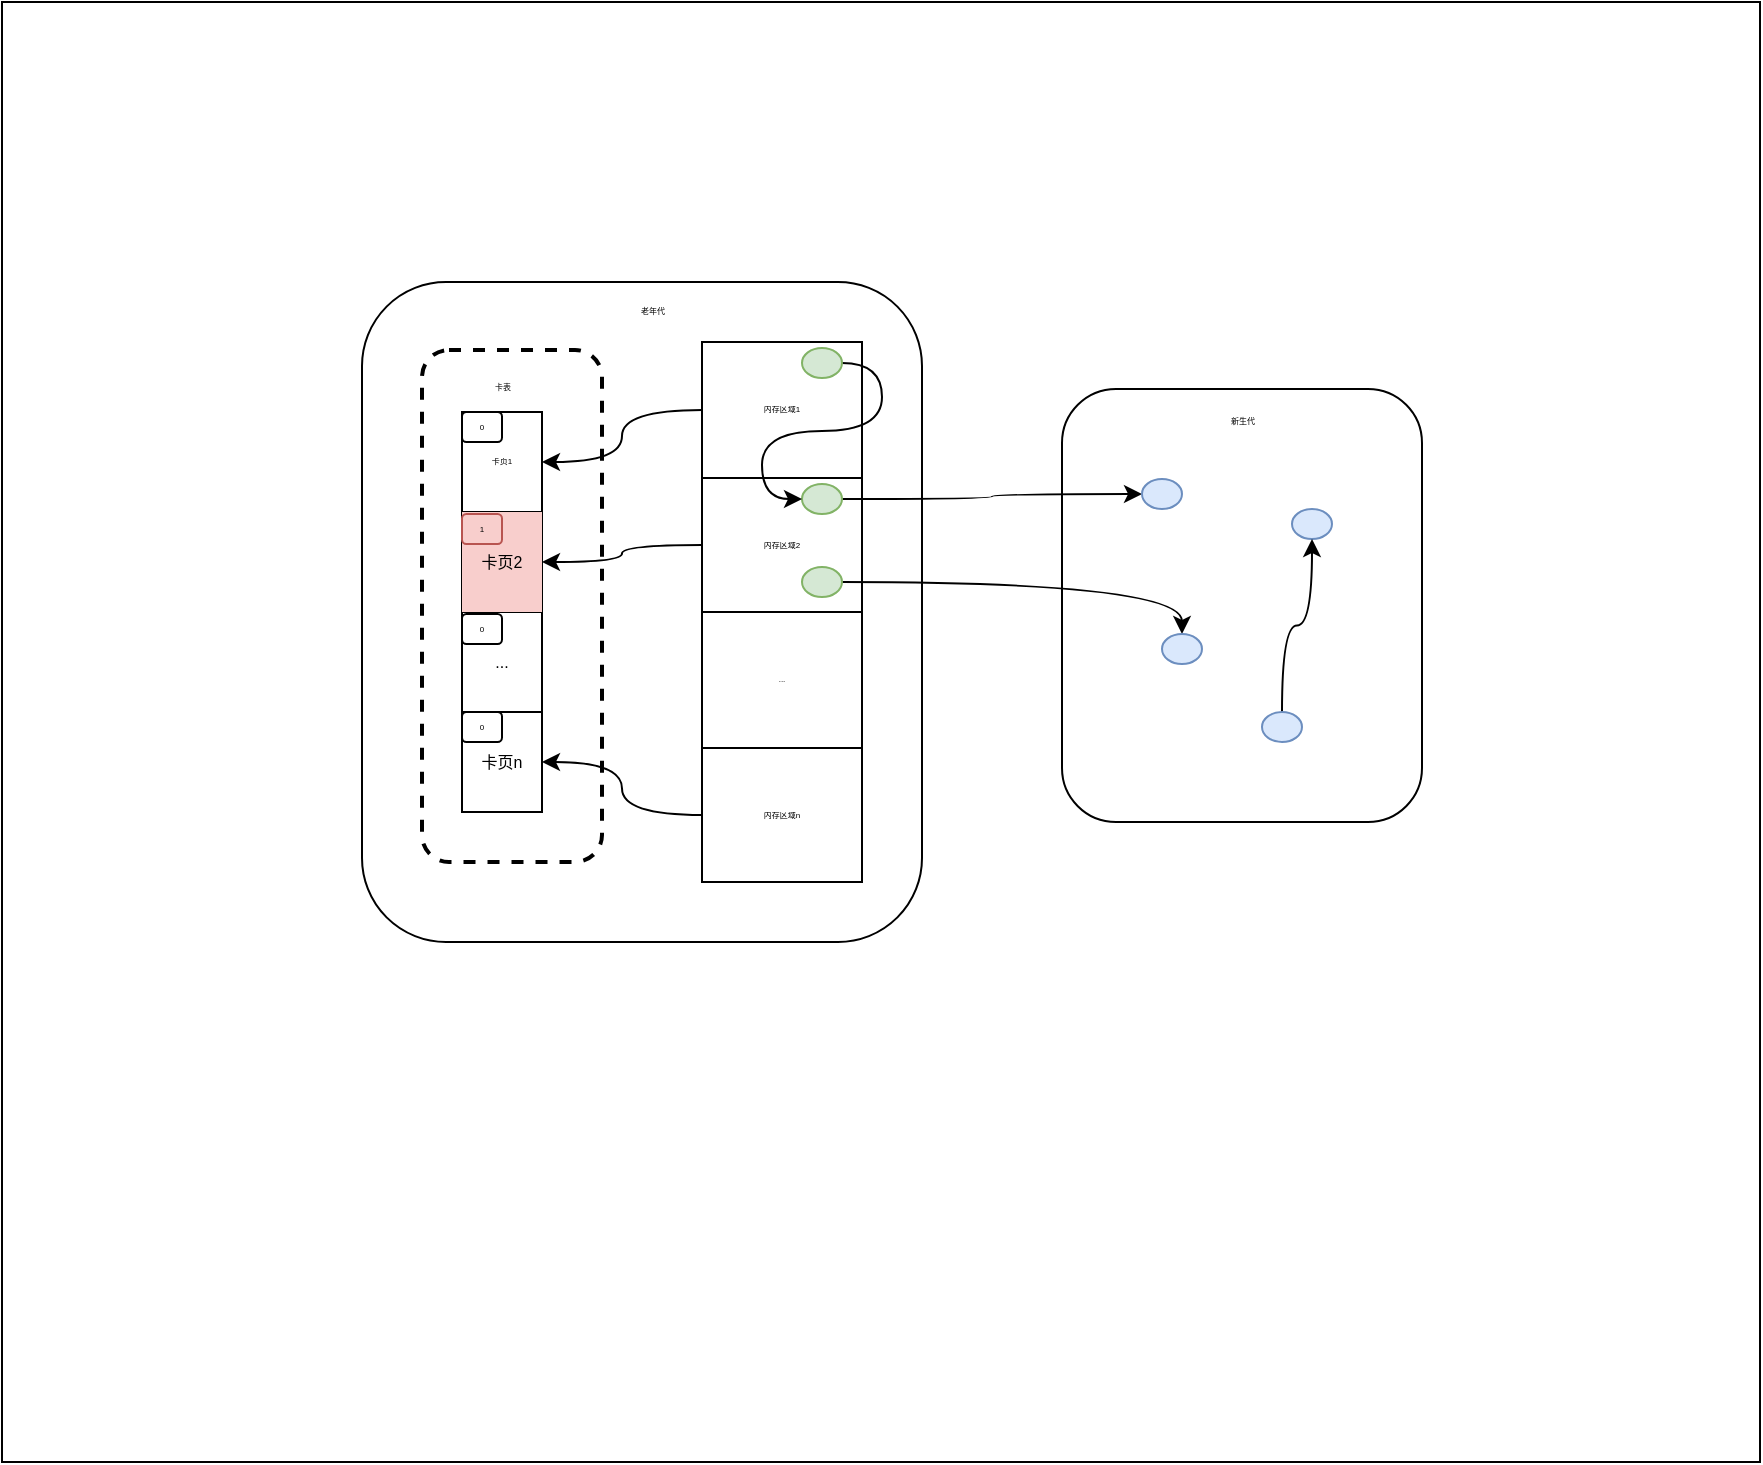 <mxfile version="15.9.6" type="github">
  <diagram id="5vlA0WiLaQtnM4CY3SOf" name="Page-1">
    <mxGraphModel dx="2012" dy="1804" grid="1" gridSize="10" guides="1" tooltips="1" connect="1" arrows="1" fold="1" page="1" pageScale="1" pageWidth="827" pageHeight="1169" math="0" shadow="0">
      <root>
        <mxCell id="0" />
        <mxCell id="1" parent="0" />
        <mxCell id="5ICQpxsMSVb3y06Schbl-2" value="" style="rounded=0;whiteSpace=wrap;html=1;" vertex="1" parent="1">
          <mxGeometry x="-70" y="-120" width="879" height="730" as="geometry" />
        </mxCell>
        <mxCell id="5ICQpxsMSVb3y06Schbl-3" value="" style="rounded=1;whiteSpace=wrap;html=1;" vertex="1" parent="1">
          <mxGeometry x="110" y="20" width="280" height="330" as="geometry" />
        </mxCell>
        <mxCell id="5ICQpxsMSVb3y06Schbl-92" value="" style="rounded=1;whiteSpace=wrap;html=1;fontSize=4;dashed=1;strokeWidth=2;" vertex="1" parent="1">
          <mxGeometry x="140" y="54" width="90" height="256" as="geometry" />
        </mxCell>
        <mxCell id="5ICQpxsMSVb3y06Schbl-4" value="" style="rounded=1;whiteSpace=wrap;html=1;" vertex="1" parent="1">
          <mxGeometry x="460" y="73.5" width="180" height="216.5" as="geometry" />
        </mxCell>
        <mxCell id="5ICQpxsMSVb3y06Schbl-45" value="" style="shape=table;startSize=0;container=1;collapsible=0;childLayout=tableLayout;fontSize=8;" vertex="1" parent="1">
          <mxGeometry x="160" y="85" width="40" height="200" as="geometry" />
        </mxCell>
        <mxCell id="5ICQpxsMSVb3y06Schbl-46" value="" style="shape=partialRectangle;collapsible=0;dropTarget=0;pointerEvents=0;fillColor=none;top=0;left=0;bottom=0;right=0;points=[[0,0.5],[1,0.5]];portConstraint=eastwest;fontSize=8;" vertex="1" parent="5ICQpxsMSVb3y06Schbl-45">
          <mxGeometry width="40" height="50" as="geometry" />
        </mxCell>
        <mxCell id="5ICQpxsMSVb3y06Schbl-47" value="卡页1" style="shape=partialRectangle;html=1;whiteSpace=wrap;connectable=0;overflow=hidden;fillColor=none;top=0;left=0;bottom=0;right=0;pointerEvents=1;fontSize=4;" vertex="1" parent="5ICQpxsMSVb3y06Schbl-46">
          <mxGeometry width="40" height="50" as="geometry">
            <mxRectangle width="40" height="50" as="alternateBounds" />
          </mxGeometry>
        </mxCell>
        <mxCell id="5ICQpxsMSVb3y06Schbl-48" value="" style="shape=partialRectangle;collapsible=0;dropTarget=0;pointerEvents=0;fillColor=none;top=0;left=0;bottom=0;right=0;points=[[0,0.5],[1,0.5]];portConstraint=eastwest;fontSize=8;" vertex="1" parent="5ICQpxsMSVb3y06Schbl-45">
          <mxGeometry y="50" width="40" height="50" as="geometry" />
        </mxCell>
        <mxCell id="5ICQpxsMSVb3y06Schbl-49" value="&lt;span style=&quot;font-size: 8px;&quot;&gt;卡页2&lt;/span&gt;" style="shape=partialRectangle;html=1;whiteSpace=wrap;connectable=0;overflow=hidden;fillColor=#f8cecc;top=0;left=0;bottom=0;right=0;pointerEvents=1;fontSize=8;strokeColor=#b85450;" vertex="1" parent="5ICQpxsMSVb3y06Schbl-48">
          <mxGeometry width="40" height="50" as="geometry">
            <mxRectangle width="40" height="50" as="alternateBounds" />
          </mxGeometry>
        </mxCell>
        <mxCell id="5ICQpxsMSVb3y06Schbl-50" value="" style="shape=partialRectangle;collapsible=0;dropTarget=0;pointerEvents=0;fillColor=none;top=0;left=0;bottom=0;right=0;points=[[0,0.5],[1,0.5]];portConstraint=eastwest;fontSize=8;" vertex="1" parent="5ICQpxsMSVb3y06Schbl-45">
          <mxGeometry y="100" width="40" height="50" as="geometry" />
        </mxCell>
        <mxCell id="5ICQpxsMSVb3y06Schbl-51" value="..." style="shape=partialRectangle;html=1;whiteSpace=wrap;connectable=0;overflow=hidden;fillColor=none;top=0;left=0;bottom=0;right=0;pointerEvents=1;fontSize=8;" vertex="1" parent="5ICQpxsMSVb3y06Schbl-50">
          <mxGeometry width="40" height="50" as="geometry">
            <mxRectangle width="40" height="50" as="alternateBounds" />
          </mxGeometry>
        </mxCell>
        <mxCell id="5ICQpxsMSVb3y06Schbl-52" value="" style="shape=partialRectangle;collapsible=0;dropTarget=0;pointerEvents=0;fillColor=none;top=0;left=0;bottom=0;right=0;points=[[0,0.5],[1,0.5]];portConstraint=eastwest;fontSize=8;" vertex="1" parent="5ICQpxsMSVb3y06Schbl-45">
          <mxGeometry y="150" width="40" height="50" as="geometry" />
        </mxCell>
        <mxCell id="5ICQpxsMSVb3y06Schbl-53" value="&lt;span style=&quot;font-size: 8px&quot;&gt;卡页n&lt;/span&gt;" style="shape=partialRectangle;html=1;whiteSpace=wrap;connectable=0;overflow=hidden;fillColor=none;top=0;left=0;bottom=0;right=0;pointerEvents=1;fontSize=8;" vertex="1" parent="5ICQpxsMSVb3y06Schbl-52">
          <mxGeometry width="40" height="50" as="geometry">
            <mxRectangle width="40" height="50" as="alternateBounds" />
          </mxGeometry>
        </mxCell>
        <mxCell id="5ICQpxsMSVb3y06Schbl-54" value="" style="shape=table;startSize=0;container=1;collapsible=0;childLayout=tableLayout;fontSize=4;" vertex="1" parent="1">
          <mxGeometry x="280" y="50" width="80" height="270" as="geometry" />
        </mxCell>
        <mxCell id="5ICQpxsMSVb3y06Schbl-55" value="" style="shape=partialRectangle;collapsible=0;dropTarget=0;pointerEvents=0;fillColor=none;top=0;left=0;bottom=0;right=0;points=[[0,0.5],[1,0.5]];portConstraint=eastwest;fontSize=4;" vertex="1" parent="5ICQpxsMSVb3y06Schbl-54">
          <mxGeometry width="80" height="68" as="geometry" />
        </mxCell>
        <mxCell id="5ICQpxsMSVb3y06Schbl-56" value="内存区域1" style="shape=partialRectangle;html=1;whiteSpace=wrap;connectable=0;overflow=hidden;fillColor=none;top=0;left=0;bottom=0;right=0;pointerEvents=1;fontSize=4;" vertex="1" parent="5ICQpxsMSVb3y06Schbl-55">
          <mxGeometry width="80" height="68" as="geometry">
            <mxRectangle width="80" height="68" as="alternateBounds" />
          </mxGeometry>
        </mxCell>
        <mxCell id="5ICQpxsMSVb3y06Schbl-57" value="" style="shape=partialRectangle;collapsible=0;dropTarget=0;pointerEvents=0;fillColor=none;top=0;left=0;bottom=0;right=0;points=[[0,0.5],[1,0.5]];portConstraint=eastwest;fontSize=4;" vertex="1" parent="5ICQpxsMSVb3y06Schbl-54">
          <mxGeometry y="68" width="80" height="67" as="geometry" />
        </mxCell>
        <mxCell id="5ICQpxsMSVb3y06Schbl-58" value="内存区域2" style="shape=partialRectangle;html=1;whiteSpace=wrap;connectable=0;overflow=hidden;fillColor=none;top=0;left=0;bottom=0;right=0;pointerEvents=1;fontSize=4;" vertex="1" parent="5ICQpxsMSVb3y06Schbl-57">
          <mxGeometry width="80" height="67" as="geometry">
            <mxRectangle width="80" height="67" as="alternateBounds" />
          </mxGeometry>
        </mxCell>
        <mxCell id="5ICQpxsMSVb3y06Schbl-59" value="" style="shape=partialRectangle;collapsible=0;dropTarget=0;pointerEvents=0;fillColor=none;top=0;left=0;bottom=0;right=0;points=[[0,0.5],[1,0.5]];portConstraint=eastwest;fontSize=4;" vertex="1" parent="5ICQpxsMSVb3y06Schbl-54">
          <mxGeometry y="135" width="80" height="68" as="geometry" />
        </mxCell>
        <mxCell id="5ICQpxsMSVb3y06Schbl-60" value="..." style="shape=partialRectangle;html=1;whiteSpace=wrap;connectable=0;overflow=hidden;fillColor=none;top=0;left=0;bottom=0;right=0;pointerEvents=1;fontSize=4;" vertex="1" parent="5ICQpxsMSVb3y06Schbl-59">
          <mxGeometry width="80" height="68" as="geometry">
            <mxRectangle width="80" height="68" as="alternateBounds" />
          </mxGeometry>
        </mxCell>
        <mxCell id="5ICQpxsMSVb3y06Schbl-61" value="" style="shape=partialRectangle;collapsible=0;dropTarget=0;pointerEvents=0;fillColor=none;top=0;left=0;bottom=0;right=0;points=[[0,0.5],[1,0.5]];portConstraint=eastwest;fontSize=4;" vertex="1" parent="5ICQpxsMSVb3y06Schbl-54">
          <mxGeometry y="203" width="80" height="67" as="geometry" />
        </mxCell>
        <mxCell id="5ICQpxsMSVb3y06Schbl-62" value="内存区域n" style="shape=partialRectangle;html=1;whiteSpace=wrap;connectable=0;overflow=hidden;fillColor=none;top=0;left=0;bottom=0;right=0;pointerEvents=1;fontSize=4;" vertex="1" parent="5ICQpxsMSVb3y06Schbl-61">
          <mxGeometry width="80" height="67" as="geometry">
            <mxRectangle width="80" height="67" as="alternateBounds" />
          </mxGeometry>
        </mxCell>
        <mxCell id="5ICQpxsMSVb3y06Schbl-78" style="edgeStyle=orthogonalEdgeStyle;curved=1;rounded=0;orthogonalLoop=1;jettySize=auto;html=1;exitX=1;exitY=0.5;exitDx=0;exitDy=0;entryX=0;entryY=0.5;entryDx=0;entryDy=0;fontSize=4;" edge="1" parent="1" source="5ICQpxsMSVb3y06Schbl-63" target="5ICQpxsMSVb3y06Schbl-77">
          <mxGeometry relative="1" as="geometry" />
        </mxCell>
        <mxCell id="5ICQpxsMSVb3y06Schbl-63" value="" style="ellipse;whiteSpace=wrap;html=1;fontSize=4;fillColor=#d5e8d4;strokeColor=#82b366;" vertex="1" parent="1">
          <mxGeometry x="330" y="121" width="20" height="15" as="geometry" />
        </mxCell>
        <mxCell id="5ICQpxsMSVb3y06Schbl-81" style="edgeStyle=orthogonalEdgeStyle;curved=1;rounded=0;orthogonalLoop=1;jettySize=auto;html=1;exitX=1;exitY=0.5;exitDx=0;exitDy=0;entryX=0;entryY=0.5;entryDx=0;entryDy=0;fontSize=4;" edge="1" parent="1" source="5ICQpxsMSVb3y06Schbl-65" target="5ICQpxsMSVb3y06Schbl-63">
          <mxGeometry relative="1" as="geometry" />
        </mxCell>
        <mxCell id="5ICQpxsMSVb3y06Schbl-65" value="" style="ellipse;whiteSpace=wrap;html=1;fontSize=4;fillColor=#d5e8d4;strokeColor=#82b366;" vertex="1" parent="1">
          <mxGeometry x="330" y="53" width="20" height="15" as="geometry" />
        </mxCell>
        <mxCell id="5ICQpxsMSVb3y06Schbl-80" style="edgeStyle=orthogonalEdgeStyle;curved=1;rounded=0;orthogonalLoop=1;jettySize=auto;html=1;exitX=1;exitY=0.5;exitDx=0;exitDy=0;fontSize=4;" edge="1" parent="1" source="5ICQpxsMSVb3y06Schbl-68" target="5ICQpxsMSVb3y06Schbl-79">
          <mxGeometry relative="1" as="geometry" />
        </mxCell>
        <mxCell id="5ICQpxsMSVb3y06Schbl-68" value="" style="ellipse;whiteSpace=wrap;html=1;fontSize=4;fillColor=#d5e8d4;strokeColor=#82b366;" vertex="1" parent="1">
          <mxGeometry x="330" y="162.5" width="20" height="15" as="geometry" />
        </mxCell>
        <mxCell id="5ICQpxsMSVb3y06Schbl-74" style="edgeStyle=orthogonalEdgeStyle;curved=1;rounded=0;orthogonalLoop=1;jettySize=auto;html=1;exitX=0;exitY=0.5;exitDx=0;exitDy=0;entryX=1;entryY=0.5;entryDx=0;entryDy=0;fontSize=4;" edge="1" parent="1" source="5ICQpxsMSVb3y06Schbl-55" target="5ICQpxsMSVb3y06Schbl-46">
          <mxGeometry relative="1" as="geometry" />
        </mxCell>
        <mxCell id="5ICQpxsMSVb3y06Schbl-75" style="edgeStyle=orthogonalEdgeStyle;curved=1;rounded=0;orthogonalLoop=1;jettySize=auto;html=1;exitX=0;exitY=0.5;exitDx=0;exitDy=0;entryX=1;entryY=0.5;entryDx=0;entryDy=0;fontSize=4;" edge="1" parent="1" source="5ICQpxsMSVb3y06Schbl-57" target="5ICQpxsMSVb3y06Schbl-48">
          <mxGeometry relative="1" as="geometry" />
        </mxCell>
        <mxCell id="5ICQpxsMSVb3y06Schbl-77" value="" style="ellipse;whiteSpace=wrap;html=1;fontSize=4;fillColor=#dae8fc;strokeColor=#6c8ebf;" vertex="1" parent="1">
          <mxGeometry x="500" y="118.5" width="20" height="15" as="geometry" />
        </mxCell>
        <mxCell id="5ICQpxsMSVb3y06Schbl-79" value="" style="ellipse;whiteSpace=wrap;html=1;fontSize=4;fillColor=#dae8fc;strokeColor=#6c8ebf;" vertex="1" parent="1">
          <mxGeometry x="510" y="196" width="20" height="15" as="geometry" />
        </mxCell>
        <mxCell id="5ICQpxsMSVb3y06Schbl-82" value="老年代" style="text;html=1;align=center;verticalAlign=middle;resizable=0;points=[];autosize=1;strokeColor=none;fillColor=none;fontSize=4;" vertex="1" parent="1">
          <mxGeometry x="230" y="30" width="50" height="10" as="geometry" />
        </mxCell>
        <mxCell id="5ICQpxsMSVb3y06Schbl-83" value="新生代" style="text;html=1;align=center;verticalAlign=middle;resizable=0;points=[];autosize=1;strokeColor=none;fillColor=none;fontSize=4;" vertex="1" parent="1">
          <mxGeometry x="525" y="85" width="50" height="10" as="geometry" />
        </mxCell>
        <mxCell id="5ICQpxsMSVb3y06Schbl-87" value="0" style="rounded=1;whiteSpace=wrap;html=1;fontSize=4;" vertex="1" parent="1">
          <mxGeometry x="160" y="85" width="20" height="15" as="geometry" />
        </mxCell>
        <mxCell id="5ICQpxsMSVb3y06Schbl-88" value="0" style="rounded=1;whiteSpace=wrap;html=1;fontSize=4;" vertex="1" parent="1">
          <mxGeometry x="160" y="186" width="20" height="15" as="geometry" />
        </mxCell>
        <mxCell id="5ICQpxsMSVb3y06Schbl-89" value="0" style="rounded=1;whiteSpace=wrap;html=1;fontSize=4;" vertex="1" parent="1">
          <mxGeometry x="160" y="235" width="20" height="15" as="geometry" />
        </mxCell>
        <mxCell id="5ICQpxsMSVb3y06Schbl-90" value="1" style="rounded=1;whiteSpace=wrap;html=1;fontSize=4;fillColor=#f8cecc;strokeColor=#b85450;" vertex="1" parent="1">
          <mxGeometry x="160" y="136" width="20" height="15" as="geometry" />
        </mxCell>
        <mxCell id="5ICQpxsMSVb3y06Schbl-93" value="卡表" style="text;html=1;align=center;verticalAlign=middle;resizable=0;points=[];autosize=1;strokeColor=none;fillColor=none;fontSize=4;" vertex="1" parent="1">
          <mxGeometry x="160" y="68" width="40" height="10" as="geometry" />
        </mxCell>
        <mxCell id="5ICQpxsMSVb3y06Schbl-94" style="edgeStyle=orthogonalEdgeStyle;curved=1;rounded=0;orthogonalLoop=1;jettySize=auto;html=1;exitX=0;exitY=0.5;exitDx=0;exitDy=0;fontSize=4;" edge="1" parent="1" source="5ICQpxsMSVb3y06Schbl-61" target="5ICQpxsMSVb3y06Schbl-52">
          <mxGeometry relative="1" as="geometry" />
        </mxCell>
        <mxCell id="5ICQpxsMSVb3y06Schbl-95" value="" style="ellipse;whiteSpace=wrap;html=1;fontSize=4;fillColor=#dae8fc;strokeColor=#6c8ebf;" vertex="1" parent="1">
          <mxGeometry x="575" y="133.5" width="20" height="15" as="geometry" />
        </mxCell>
        <mxCell id="5ICQpxsMSVb3y06Schbl-97" style="edgeStyle=orthogonalEdgeStyle;curved=1;rounded=0;orthogonalLoop=1;jettySize=auto;html=1;fontSize=4;entryX=0.5;entryY=1;entryDx=0;entryDy=0;" edge="1" parent="1" source="5ICQpxsMSVb3y06Schbl-96" target="5ICQpxsMSVb3y06Schbl-95">
          <mxGeometry relative="1" as="geometry" />
        </mxCell>
        <mxCell id="5ICQpxsMSVb3y06Schbl-96" value="" style="ellipse;whiteSpace=wrap;html=1;fontSize=4;fillColor=#dae8fc;strokeColor=#6c8ebf;" vertex="1" parent="1">
          <mxGeometry x="560" y="235" width="20" height="15" as="geometry" />
        </mxCell>
      </root>
    </mxGraphModel>
  </diagram>
</mxfile>
